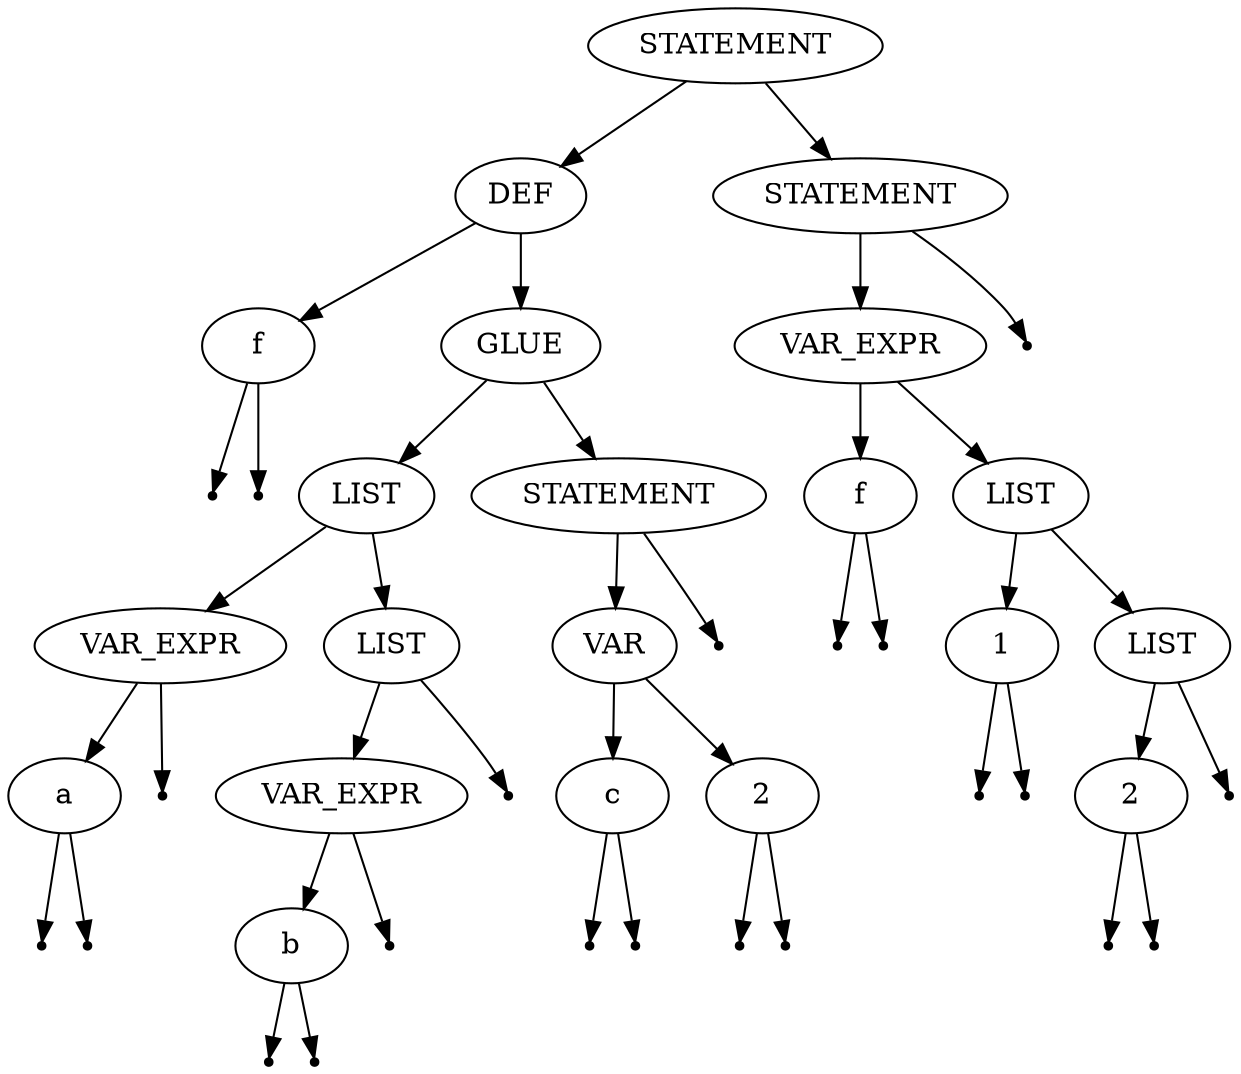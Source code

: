 digraph {
graph [ordering="out"];
Node0 [label=STATEMENT];
Node1 [label=DEF];
Node0 -> Node1;
Node2 [label=STATEMENT];
Node0 -> Node2;
Node3 [label="f"];
Node1 -> Node3;
Node4 [label=GLUE];
Node1 -> Node4;
Node5 [label=VAR_EXPR];
Node2 -> Node5;
Null0 [shape=point];
Node2 -> Null0;
Null1 [shape=point];
Node3 -> Null1;
Null2 [shape=point];
Node3 -> Null2;
Node6 [label=LIST];
Node4 -> Node6;
Node7 [label=STATEMENT];
Node4 -> Node7;
Node8 [label="f"];
Node5 -> Node8;
Node9 [label=LIST];
Node5 -> Node9;
Node10 [label=VAR_EXPR];
Node6 -> Node10;
Node11 [label=LIST];
Node6 -> Node11;
Node12 [label=VAR];
Node7 -> Node12;
Null3 [shape=point];
Node7 -> Null3;
Null4 [shape=point];
Node8 -> Null4;
Null5 [shape=point];
Node8 -> Null5;
Node13 [label=1];
Node9 -> Node13;
Node14 [label=LIST];
Node9 -> Node14;
Node15 [label="a"];
Node10 -> Node15;
Null6 [shape=point];
Node10 -> Null6;
Node16 [label=VAR_EXPR];
Node11 -> Node16;
Null7 [shape=point];
Node11 -> Null7;
Node17 [label="c"];
Node12 -> Node17;
Node18 [label=2];
Node12 -> Node18;
Null8 [shape=point];
Node13 -> Null8;
Null9 [shape=point];
Node13 -> Null9;
Node19 [label=2];
Node14 -> Node19;
Null10 [shape=point];
Node14 -> Null10;
Null11 [shape=point];
Node15 -> Null11;
Null12 [shape=point];
Node15 -> Null12;
Node20 [label="b"];
Node16 -> Node20;
Null13 [shape=point];
Node16 -> Null13;
Null14 [shape=point];
Node17 -> Null14;
Null15 [shape=point];
Node17 -> Null15;
Null16 [shape=point];
Node18 -> Null16;
Null17 [shape=point];
Node18 -> Null17;
Null18 [shape=point];
Node19 -> Null18;
Null19 [shape=point];
Node19 -> Null19;
Null20 [shape=point];
Node20 -> Null20;
Null21 [shape=point];
Node20 -> Null21;
}